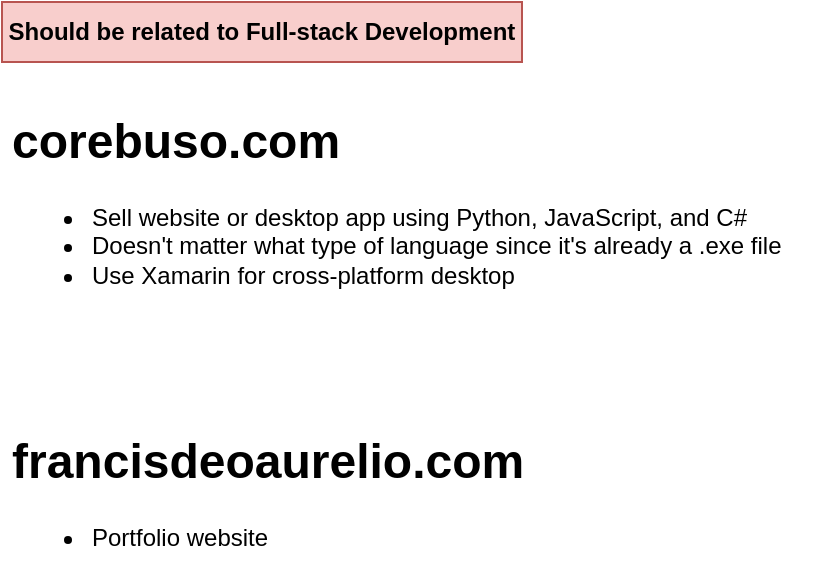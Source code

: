 <mxfile version="22.1.15" type="github" pages="3">
  <diagram name="Objectives" id="3u5VsQzHF3F3Hw7q_3oI">
    <mxGraphModel dx="1434" dy="738" grid="1" gridSize="10" guides="1" tooltips="1" connect="1" arrows="1" fold="1" page="1" pageScale="1" pageWidth="1100" pageHeight="850" math="0" shadow="0">
      <root>
        <mxCell id="0" />
        <mxCell id="1" parent="0" />
        <mxCell id="H9bVZPWOiT6HgbieIppK-1" value="&lt;b&gt;Should be related to Full-stack Development&lt;/b&gt;" style="text;html=1;strokeColor=#b85450;fillColor=#f8cecc;align=center;verticalAlign=middle;whiteSpace=wrap;rounded=0;" parent="1" vertex="1">
          <mxGeometry x="50" y="20" width="260" height="30" as="geometry" />
        </mxCell>
        <mxCell id="H9bVZPWOiT6HgbieIppK-7" value="&lt;h1&gt;corebuso.com&lt;/h1&gt;&lt;p&gt;&lt;/p&gt;&lt;ul&gt;&lt;li&gt;&lt;span style=&quot;background-color: initial;&quot;&gt;Sell website or desktop app using Python, JavaScript, and C#&lt;/span&gt;&lt;/li&gt;&lt;li&gt;&lt;span style=&quot;background-color: initial;&quot;&gt;Doesn&#39;t matter what type of language since it&#39;s already a .exe file&lt;/span&gt;&lt;/li&gt;&lt;li&gt;Use Xamarin for cross-platform desktop&amp;nbsp;&lt;/li&gt;&lt;/ul&gt;&lt;p&gt;&lt;/p&gt;" style="text;html=1;strokeColor=none;fillColor=none;spacing=5;spacingTop=-20;whiteSpace=wrap;overflow=hidden;rounded=0;" parent="1" vertex="1">
          <mxGeometry x="50" y="70" width="410" height="110" as="geometry" />
        </mxCell>
        <mxCell id="H9bVZPWOiT6HgbieIppK-8" value="&lt;h1&gt;francisdeoaurelio.com&lt;/h1&gt;&lt;p&gt;&lt;/p&gt;&lt;ul&gt;&lt;li&gt;&lt;span style=&quot;background-color: initial;&quot;&gt;Portfolio website&lt;/span&gt;&lt;/li&gt;&lt;/ul&gt;&lt;p&gt;&lt;/p&gt;" style="text;html=1;strokeColor=none;fillColor=none;spacing=5;spacingTop=-20;whiteSpace=wrap;overflow=hidden;rounded=0;" parent="1" vertex="1">
          <mxGeometry x="50" y="230" width="290" height="80" as="geometry" />
        </mxCell>
      </root>
    </mxGraphModel>
  </diagram>
  <diagram id="tbWQbsrWFqm1WCqGH6VT" name="corebuso.com">
    <mxGraphModel dx="989" dy="532" grid="1" gridSize="10" guides="1" tooltips="1" connect="1" arrows="1" fold="1" page="1" pageScale="1" pageWidth="1100" pageHeight="850" math="0" shadow="0">
      <root>
        <mxCell id="0" />
        <mxCell id="1" parent="0" />
        <mxCell id="FZHY5YGpcPqjupk54qjs-14" value="PAGES" style="swimlane;whiteSpace=wrap;html=1;" vertex="1" parent="1">
          <mxGeometry x="20" y="50" width="200" height="920" as="geometry" />
        </mxCell>
        <mxCell id="FZHY5YGpcPqjupk54qjs-16" value="Home" style="rounded=1;whiteSpace=wrap;html=1;" vertex="1" parent="FZHY5YGpcPqjupk54qjs-14">
          <mxGeometry x="30" y="70" width="120" height="60" as="geometry" />
        </mxCell>
        <mxCell id="FZHY5YGpcPqjupk54qjs-17" value="Products" style="rounded=1;whiteSpace=wrap;html=1;" vertex="1" parent="FZHY5YGpcPqjupk54qjs-14">
          <mxGeometry x="30" y="200" width="120" height="60" as="geometry" />
        </mxCell>
        <mxCell id="FZHY5YGpcPqjupk54qjs-18" value="About" style="rounded=1;whiteSpace=wrap;html=1;" vertex="1" parent="FZHY5YGpcPqjupk54qjs-14">
          <mxGeometry x="30" y="345" width="120" height="60" as="geometry" />
        </mxCell>
        <mxCell id="FZHY5YGpcPqjupk54qjs-15" value="SECTION" style="swimlane;whiteSpace=wrap;html=1;" vertex="1" parent="1">
          <mxGeometry x="220" y="50" width="510" height="920" as="geometry" />
        </mxCell>
        <mxCell id="FZHY5YGpcPqjupk54qjs-20" value="Landing" style="ellipse;whiteSpace=wrap;html=1;" vertex="1" parent="FZHY5YGpcPqjupk54qjs-15">
          <mxGeometry x="80" y="60" width="120" height="80" as="geometry" />
        </mxCell>
        <mxCell id="FZHY5YGpcPqjupk54qjs-21" value="Product Highlight" style="ellipse;whiteSpace=wrap;html=1;" vertex="1" parent="FZHY5YGpcPqjupk54qjs-15">
          <mxGeometry x="80" y="180" width="120" height="80" as="geometry" />
        </mxCell>
        <mxCell id="FZHY5YGpcPqjupk54qjs-24" value="Contact Us" style="ellipse;whiteSpace=wrap;html=1;" vertex="1" parent="FZHY5YGpcPqjupk54qjs-15">
          <mxGeometry x="80" y="295" width="120" height="80" as="geometry" />
        </mxCell>
        <mxCell id="FZHY5YGpcPqjupk54qjs-26" value="List Products" style="ellipse;whiteSpace=wrap;html=1;" vertex="1" parent="FZHY5YGpcPqjupk54qjs-15">
          <mxGeometry x="80" y="420" width="120" height="80" as="geometry" />
        </mxCell>
        <mxCell id="FZHY5YGpcPqjupk54qjs-28" value="Check-out" style="ellipse;whiteSpace=wrap;html=1;" vertex="1" parent="FZHY5YGpcPqjupk54qjs-15">
          <mxGeometry x="80" y="530" width="120" height="80" as="geometry" />
        </mxCell>
        <mxCell id="FZHY5YGpcPqjupk54qjs-29" value="Contact Us" style="ellipse;whiteSpace=wrap;html=1;" vertex="1" parent="FZHY5YGpcPqjupk54qjs-15">
          <mxGeometry x="80" y="650" width="120" height="80" as="geometry" />
        </mxCell>
        <mxCell id="FZHY5YGpcPqjupk54qjs-32" value="Developer Portfolio" style="ellipse;whiteSpace=wrap;html=1;" vertex="1" parent="FZHY5YGpcPqjupk54qjs-15">
          <mxGeometry x="80" y="770" width="120" height="80" as="geometry" />
        </mxCell>
        <mxCell id="FZHY5YGpcPqjupk54qjs-31" style="edgeStyle=orthogonalEdgeStyle;rounded=0;orthogonalLoop=1;jettySize=auto;html=1;exitX=1;exitY=0.5;exitDx=0;exitDy=0;entryX=0;entryY=0.5;entryDx=0;entryDy=0;" edge="1" parent="FZHY5YGpcPqjupk54qjs-15">
          <mxGeometry relative="1" as="geometry">
            <mxPoint x="-50" y="230.0" as="sourcePoint" />
            <mxPoint x="80.0" y="690" as="targetPoint" />
            <Array as="points">
              <mxPoint x="20" y="230" />
              <mxPoint x="20" y="690" />
            </Array>
          </mxGeometry>
        </mxCell>
        <mxCell id="FZHY5YGpcPqjupk54qjs-22" style="edgeStyle=orthogonalEdgeStyle;rounded=0;orthogonalLoop=1;jettySize=auto;html=1;exitX=1;exitY=0.5;exitDx=0;exitDy=0;entryX=0;entryY=0.5;entryDx=0;entryDy=0;" edge="1" parent="1" source="FZHY5YGpcPqjupk54qjs-16" target="FZHY5YGpcPqjupk54qjs-20">
          <mxGeometry relative="1" as="geometry" />
        </mxCell>
        <mxCell id="FZHY5YGpcPqjupk54qjs-23" style="edgeStyle=orthogonalEdgeStyle;rounded=0;orthogonalLoop=1;jettySize=auto;html=1;entryX=0;entryY=0.5;entryDx=0;entryDy=0;" edge="1" parent="1" target="FZHY5YGpcPqjupk54qjs-21">
          <mxGeometry relative="1" as="geometry">
            <mxPoint x="170" y="150" as="sourcePoint" />
            <Array as="points">
              <mxPoint x="260" y="150" />
              <mxPoint x="260" y="270" />
            </Array>
          </mxGeometry>
        </mxCell>
        <mxCell id="FZHY5YGpcPqjupk54qjs-25" style="edgeStyle=orthogonalEdgeStyle;rounded=0;orthogonalLoop=1;jettySize=auto;html=1;exitX=1;exitY=0.5;exitDx=0;exitDy=0;entryX=0;entryY=0.5;entryDx=0;entryDy=0;" edge="1" parent="1" source="FZHY5YGpcPqjupk54qjs-16" target="FZHY5YGpcPqjupk54qjs-24">
          <mxGeometry relative="1" as="geometry">
            <Array as="points">
              <mxPoint x="260" y="150" />
              <mxPoint x="260" y="385" />
            </Array>
          </mxGeometry>
        </mxCell>
        <mxCell id="FZHY5YGpcPqjupk54qjs-27" style="edgeStyle=orthogonalEdgeStyle;rounded=0;orthogonalLoop=1;jettySize=auto;html=1;exitX=1;exitY=0.5;exitDx=0;exitDy=0;entryX=0;entryY=0.5;entryDx=0;entryDy=0;" edge="1" parent="1" source="FZHY5YGpcPqjupk54qjs-17" target="FZHY5YGpcPqjupk54qjs-26">
          <mxGeometry relative="1" as="geometry">
            <Array as="points">
              <mxPoint x="240" y="280" />
              <mxPoint x="240" y="510" />
            </Array>
          </mxGeometry>
        </mxCell>
        <mxCell id="FZHY5YGpcPqjupk54qjs-30" style="edgeStyle=orthogonalEdgeStyle;rounded=0;orthogonalLoop=1;jettySize=auto;html=1;exitX=1;exitY=0.5;exitDx=0;exitDy=0;entryX=0;entryY=0.5;entryDx=0;entryDy=0;" edge="1" parent="1" source="FZHY5YGpcPqjupk54qjs-17" target="FZHY5YGpcPqjupk54qjs-28">
          <mxGeometry relative="1" as="geometry">
            <Array as="points">
              <mxPoint x="240" y="280" />
              <mxPoint x="240" y="620" />
            </Array>
          </mxGeometry>
        </mxCell>
        <mxCell id="FZHY5YGpcPqjupk54qjs-33" style="edgeStyle=orthogonalEdgeStyle;rounded=0;orthogonalLoop=1;jettySize=auto;html=1;exitX=1;exitY=0.5;exitDx=0;exitDy=0;entryX=0;entryY=0.5;entryDx=0;entryDy=0;" edge="1" parent="1" source="FZHY5YGpcPqjupk54qjs-18" target="FZHY5YGpcPqjupk54qjs-32">
          <mxGeometry relative="1" as="geometry" />
        </mxCell>
      </root>
    </mxGraphModel>
  </diagram>
  <diagram id="yMeGodYp9_F81Ojh0Cwp" name="Business Plan">
    <mxGraphModel dx="797" dy="410" grid="1" gridSize="10" guides="1" tooltips="1" connect="1" arrows="1" fold="1" page="1" pageScale="1" pageWidth="1100" pageHeight="850" math="0" shadow="0">
      <root>
        <mxCell id="0" />
        <mxCell id="1" parent="0" />
        <mxCell id="8BFnfz-Po4wNiQFufICq-6" value="Business Plan" style="shape=table;startSize=30;container=1;collapsible=0;childLayout=tableLayout;strokeColor=default;fontSize=16;" vertex="1" parent="1">
          <mxGeometry x="30" y="100" width="670" height="270" as="geometry" />
        </mxCell>
        <mxCell id="8BFnfz-Po4wNiQFufICq-7" value="" style="shape=tableRow;horizontal=0;startSize=0;swimlaneHead=0;swimlaneBody=0;strokeColor=inherit;top=0;left=0;bottom=0;right=0;collapsible=0;dropTarget=0;fillColor=none;points=[[0,0.5],[1,0.5]];portConstraint=eastwest;fontSize=16;" vertex="1" parent="8BFnfz-Po4wNiQFufICq-6">
          <mxGeometry y="30" width="670" height="40" as="geometry" />
        </mxCell>
        <mxCell id="8BFnfz-Po4wNiQFufICq-8" value="Company Description" style="shape=partialRectangle;html=1;whiteSpace=wrap;connectable=0;strokeColor=inherit;overflow=hidden;fillColor=none;top=0;left=0;bottom=0;right=0;pointerEvents=1;fontSize=16;" vertex="1" parent="8BFnfz-Po4wNiQFufICq-7">
          <mxGeometry width="230" height="40" as="geometry">
            <mxRectangle width="230" height="40" as="alternateBounds" />
          </mxGeometry>
        </mxCell>
        <mxCell id="8BFnfz-Po4wNiQFufICq-9" value="" style="shape=partialRectangle;html=1;whiteSpace=wrap;connectable=0;strokeColor=inherit;overflow=hidden;fillColor=none;top=0;left=0;bottom=0;right=0;pointerEvents=1;fontSize=16;align=left;" vertex="1" parent="8BFnfz-Po4wNiQFufICq-7">
          <mxGeometry x="230" width="440" height="40" as="geometry">
            <mxRectangle width="440" height="40" as="alternateBounds" />
          </mxGeometry>
        </mxCell>
        <mxCell id="8BFnfz-Po4wNiQFufICq-11" value="" style="shape=tableRow;horizontal=0;startSize=0;swimlaneHead=0;swimlaneBody=0;strokeColor=inherit;top=0;left=0;bottom=0;right=0;collapsible=0;dropTarget=0;fillColor=none;points=[[0,0.5],[1,0.5]];portConstraint=eastwest;fontSize=16;" vertex="1" parent="8BFnfz-Po4wNiQFufICq-6">
          <mxGeometry y="70" width="670" height="40" as="geometry" />
        </mxCell>
        <mxCell id="8BFnfz-Po4wNiQFufICq-12" value="Employees" style="shape=partialRectangle;html=1;whiteSpace=wrap;connectable=0;strokeColor=inherit;overflow=hidden;fillColor=none;top=0;left=0;bottom=0;right=0;pointerEvents=1;fontSize=16;" vertex="1" parent="8BFnfz-Po4wNiQFufICq-11">
          <mxGeometry width="230" height="40" as="geometry">
            <mxRectangle width="230" height="40" as="alternateBounds" />
          </mxGeometry>
        </mxCell>
        <mxCell id="8BFnfz-Po4wNiQFufICq-13" value="" style="shape=partialRectangle;html=1;whiteSpace=wrap;connectable=0;strokeColor=inherit;overflow=hidden;fillColor=none;top=0;left=0;bottom=0;right=0;pointerEvents=1;fontSize=16;align=left;" vertex="1" parent="8BFnfz-Po4wNiQFufICq-11">
          <mxGeometry x="230" width="440" height="40" as="geometry">
            <mxRectangle width="440" height="40" as="alternateBounds" />
          </mxGeometry>
        </mxCell>
        <mxCell id="8BFnfz-Po4wNiQFufICq-15" value="" style="shape=tableRow;horizontal=0;startSize=0;swimlaneHead=0;swimlaneBody=0;strokeColor=inherit;top=0;left=0;bottom=0;right=0;collapsible=0;dropTarget=0;fillColor=none;points=[[0,0.5],[1,0.5]];portConstraint=eastwest;fontSize=16;" vertex="1" parent="8BFnfz-Po4wNiQFufICq-6">
          <mxGeometry y="110" width="670" height="40" as="geometry" />
        </mxCell>
        <mxCell id="8BFnfz-Po4wNiQFufICq-16" value="Legal Structure" style="shape=partialRectangle;html=1;whiteSpace=wrap;connectable=0;strokeColor=inherit;overflow=hidden;fillColor=none;top=0;left=0;bottom=0;right=0;pointerEvents=1;fontSize=16;" vertex="1" parent="8BFnfz-Po4wNiQFufICq-15">
          <mxGeometry width="230" height="40" as="geometry">
            <mxRectangle width="230" height="40" as="alternateBounds" />
          </mxGeometry>
        </mxCell>
        <mxCell id="8BFnfz-Po4wNiQFufICq-17" value="Sole proprietorship" style="shape=partialRectangle;html=1;whiteSpace=wrap;connectable=0;strokeColor=inherit;overflow=hidden;fillColor=none;top=0;left=0;bottom=0;right=0;pointerEvents=1;fontSize=16;align=left;" vertex="1" parent="8BFnfz-Po4wNiQFufICq-15">
          <mxGeometry x="230" width="440" height="40" as="geometry">
            <mxRectangle width="440" height="40" as="alternateBounds" />
          </mxGeometry>
        </mxCell>
        <mxCell id="8BFnfz-Po4wNiQFufICq-19" style="shape=tableRow;horizontal=0;startSize=0;swimlaneHead=0;swimlaneBody=0;strokeColor=inherit;top=0;left=0;bottom=0;right=0;collapsible=0;dropTarget=0;fillColor=none;points=[[0,0.5],[1,0.5]];portConstraint=eastwest;fontSize=16;" vertex="1" parent="8BFnfz-Po4wNiQFufICq-6">
          <mxGeometry y="150" width="670" height="40" as="geometry" />
        </mxCell>
        <mxCell id="8BFnfz-Po4wNiQFufICq-20" value="Service Offered" style="shape=partialRectangle;html=1;whiteSpace=wrap;connectable=0;strokeColor=inherit;overflow=hidden;fillColor=none;top=0;left=0;bottom=0;right=0;pointerEvents=1;fontSize=16;" vertex="1" parent="8BFnfz-Po4wNiQFufICq-19">
          <mxGeometry width="230" height="40" as="geometry">
            <mxRectangle width="230" height="40" as="alternateBounds" />
          </mxGeometry>
        </mxCell>
        <mxCell id="8BFnfz-Po4wNiQFufICq-21" value="Web or Desktop Applition" style="shape=partialRectangle;html=1;whiteSpace=wrap;connectable=0;strokeColor=inherit;overflow=hidden;fillColor=none;top=0;left=0;bottom=0;right=0;pointerEvents=1;fontSize=16;align=left;" vertex="1" parent="8BFnfz-Po4wNiQFufICq-19">
          <mxGeometry x="230" width="440" height="40" as="geometry">
            <mxRectangle width="440" height="40" as="alternateBounds" />
          </mxGeometry>
        </mxCell>
        <mxCell id="8BFnfz-Po4wNiQFufICq-22" style="shape=tableRow;horizontal=0;startSize=0;swimlaneHead=0;swimlaneBody=0;strokeColor=inherit;top=0;left=0;bottom=0;right=0;collapsible=0;dropTarget=0;fillColor=none;points=[[0,0.5],[1,0.5]];portConstraint=eastwest;fontSize=16;" vertex="1" parent="8BFnfz-Po4wNiQFufICq-6">
          <mxGeometry y="190" width="670" height="40" as="geometry" />
        </mxCell>
        <mxCell id="8BFnfz-Po4wNiQFufICq-23" value="Types of Customer" style="shape=partialRectangle;html=1;whiteSpace=wrap;connectable=0;strokeColor=inherit;overflow=hidden;fillColor=none;top=0;left=0;bottom=0;right=0;pointerEvents=1;fontSize=16;" vertex="1" parent="8BFnfz-Po4wNiQFufICq-22">
          <mxGeometry width="230" height="40" as="geometry">
            <mxRectangle width="230" height="40" as="alternateBounds" />
          </mxGeometry>
        </mxCell>
        <mxCell id="8BFnfz-Po4wNiQFufICq-24" value="Small to medium business owners" style="shape=partialRectangle;html=1;whiteSpace=wrap;connectable=0;strokeColor=inherit;overflow=hidden;fillColor=none;top=0;left=0;bottom=0;right=0;pointerEvents=1;fontSize=16;align=left;" vertex="1" parent="8BFnfz-Po4wNiQFufICq-22">
          <mxGeometry x="230" width="440" height="40" as="geometry">
            <mxRectangle width="440" height="40" as="alternateBounds" />
          </mxGeometry>
        </mxCell>
        <mxCell id="8BFnfz-Po4wNiQFufICq-25" style="shape=tableRow;horizontal=0;startSize=0;swimlaneHead=0;swimlaneBody=0;strokeColor=inherit;top=0;left=0;bottom=0;right=0;collapsible=0;dropTarget=0;fillColor=none;points=[[0,0.5],[1,0.5]];portConstraint=eastwest;fontSize=16;" vertex="1" parent="8BFnfz-Po4wNiQFufICq-6">
          <mxGeometry y="230" width="670" height="40" as="geometry" />
        </mxCell>
        <mxCell id="8BFnfz-Po4wNiQFufICq-26" value="Some Market Analysis" style="shape=partialRectangle;html=1;whiteSpace=wrap;connectable=0;strokeColor=inherit;overflow=hidden;fillColor=none;top=0;left=0;bottom=0;right=0;pointerEvents=1;fontSize=16;" vertex="1" parent="8BFnfz-Po4wNiQFufICq-25">
          <mxGeometry width="230" height="40" as="geometry">
            <mxRectangle width="230" height="40" as="alternateBounds" />
          </mxGeometry>
        </mxCell>
        <mxCell id="8BFnfz-Po4wNiQFufICq-27" style="shape=partialRectangle;html=1;whiteSpace=wrap;connectable=0;strokeColor=inherit;overflow=hidden;fillColor=none;top=0;left=0;bottom=0;right=0;pointerEvents=1;fontSize=16;align=left;" vertex="1" parent="8BFnfz-Po4wNiQFufICq-25">
          <mxGeometry x="230" width="440" height="40" as="geometry">
            <mxRectangle width="440" height="40" as="alternateBounds" />
          </mxGeometry>
        </mxCell>
        <mxCell id="8BFnfz-Po4wNiQFufICq-28" value="Service Offered" style="swimlane;fontStyle=0;childLayout=stackLayout;horizontal=1;startSize=30;horizontalStack=0;resizeParent=1;resizeParentMax=0;resizeLast=0;collapsible=1;marginBottom=0;whiteSpace=wrap;html=1;" vertex="1" parent="1">
          <mxGeometry x="880" y="240" width="140" height="120" as="geometry" />
        </mxCell>
        <mxCell id="8BFnfz-Po4wNiQFufICq-29" value="Item 1" style="text;strokeColor=none;fillColor=none;align=left;verticalAlign=middle;spacingLeft=4;spacingRight=4;overflow=hidden;points=[[0,0.5],[1,0.5]];portConstraint=eastwest;rotatable=0;whiteSpace=wrap;html=1;" vertex="1" parent="8BFnfz-Po4wNiQFufICq-28">
          <mxGeometry y="30" width="140" height="30" as="geometry" />
        </mxCell>
        <mxCell id="8BFnfz-Po4wNiQFufICq-30" value="Item 2" style="text;strokeColor=none;fillColor=none;align=left;verticalAlign=middle;spacingLeft=4;spacingRight=4;overflow=hidden;points=[[0,0.5],[1,0.5]];portConstraint=eastwest;rotatable=0;whiteSpace=wrap;html=1;" vertex="1" parent="8BFnfz-Po4wNiQFufICq-28">
          <mxGeometry y="60" width="140" height="30" as="geometry" />
        </mxCell>
        <mxCell id="8BFnfz-Po4wNiQFufICq-31" value="Item 3" style="text;strokeColor=none;fillColor=none;align=left;verticalAlign=middle;spacingLeft=4;spacingRight=4;overflow=hidden;points=[[0,0.5],[1,0.5]];portConstraint=eastwest;rotatable=0;whiteSpace=wrap;html=1;" vertex="1" parent="8BFnfz-Po4wNiQFufICq-28">
          <mxGeometry y="90" width="140" height="30" as="geometry" />
        </mxCell>
        <mxCell id="8BFnfz-Po4wNiQFufICq-32" style="edgeStyle=orthogonalEdgeStyle;rounded=0;orthogonalLoop=1;jettySize=auto;html=1;exitX=1;exitY=0.5;exitDx=0;exitDy=0;entryX=0.5;entryY=0;entryDx=0;entryDy=0;" edge="1" parent="1" source="8BFnfz-Po4wNiQFufICq-19" target="8BFnfz-Po4wNiQFufICq-28">
          <mxGeometry relative="1" as="geometry" />
        </mxCell>
        <mxCell id="8BFnfz-Po4wNiQFufICq-35" value="&lt;p style=&quot;margin-bottom:0in;margin-top:0in;mso-margin-bottom-alt:&lt;br/&gt;8.0pt;mso-margin-top-alt:0in;mso-add-space:auto;line-height:normal&quot; class=&quot;MsoNormal&quot;&gt;Company Description&lt;/p&gt;&lt;br&gt;&lt;p style=&quot;margin-bottom:0in;margin-bottom:0in;margin-top:0in;&lt;br/&gt;mso-margin-bottom-alt:8.0pt;mso-margin-top-alt:0in;mso-add-space:auto;&lt;br/&gt;line-height:normal&quot; class=&quot;MsoNormal&quot;&gt;Corebuso focuses on creating innovative and user-friendly web and desktop products that empower both businesses and individuals. We offer cutting-edge software solutions that help streamline processes, increase productivity, and improve user experiences.&lt;/p&gt;&lt;br&gt;&lt;p style=&quot;margin-bottom:0in;margin-bottom:0in;margin-top:0in;&lt;br/&gt;mso-margin-bottom-alt:8.0pt;mso-margin-top-alt:0in;mso-add-space:auto;&lt;br/&gt;line-height:normal&quot; class=&quot;MsoNormal&quot;&gt;At Corebuso, we leverage cutting-edge technology and industry best practices to build versatile and scalable apps that meet a variety of demands across many industries. Our skilled development and design teams collaborate seamlessly to create tailor-made solutions that meet the individual requirements of our clients.&lt;/p&gt;&lt;p style=&quot;margin-bottom:0in;margin-bottom:0in;margin-top:0in;&lt;br/&gt;mso-margin-bottom-alt:8.0pt;mso-margin-top-alt:0in;mso-add-space:auto;&lt;br/&gt;line-height:normal&quot; class=&quot;MsoNormal&quot;&gt;&lt;/p&gt;&lt;br&gt;&lt;p style=&quot;margin-bottom:0in;margin-bottom:0in;margin-top:0in;&lt;br/&gt;mso-margin-bottom-alt:8.0pt;mso-margin-top-alt:0in;mso-add-space:auto;&lt;br/&gt;line-height:normal&quot; class=&quot;MsoNormal&quot;&gt;Our Offerings:&lt;/p&gt;&lt;br&gt;&lt;p style=&quot;margin-bottom:0in;margin-bottom:0in;margin-top:0in;&lt;br/&gt;mso-margin-bottom-alt:8.0pt;mso-margin-top-alt:0in;mso-add-space:auto;&lt;br/&gt;line-height:normal&quot; class=&quot;MsoNormal&quot;&gt;Tailored Software Products:&lt;/p&gt;&lt;p style=&quot;margin-bottom:0in;margin-bottom:0in;margin-top:0in;&lt;br/&gt;mso-margin-bottom-alt:8.0pt;mso-margin-top-alt:0in;mso-add-space:auto;&lt;br/&gt;line-height:normal&quot; class=&quot;MsoNormal&quot;&gt;Our custom web and desktop applications are designed to meet certain corporate goals, guaranteeing smooth operation and integration.&lt;/p&gt;&lt;br&gt;&lt;p style=&quot;margin-bottom:0in;margin-bottom:0in;margin-top:0in;&lt;br/&gt;mso-margin-bottom-alt:8.0pt;mso-margin-top-alt:0in;mso-add-space:auto;&lt;br/&gt;line-height:normal&quot; class=&quot;MsoNormal&quot;&gt;User-focused design:&lt;/p&gt;&lt;p style=&quot;margin-bottom:0in;margin-bottom:0in;margin-top:0in;&lt;br/&gt;mso-margin-bottom-alt:8.0pt;mso-margin-top-alt:0in;mso-add-space:auto;&lt;br/&gt;line-height:normal&quot; class=&quot;MsoNormal&quot;&gt;Our emphasis on intuitive design and user experience ensures that programs are not only effective but also user-friendly and visually appealing.&lt;/p&gt;&lt;br&gt;&lt;p style=&quot;margin-bottom:0in;margin-bottom:0in;margin-top:0in;&lt;br/&gt;mso-margin-bottom-alt:8.0pt;mso-margin-top-alt:0in;mso-add-space:auto;&lt;br/&gt;line-height:normal&quot; class=&quot;MsoNormal&quot;&gt;Cutting Edge Technologies:&lt;/p&gt;&lt;span style=&quot;background-color: initial;&quot;&gt;By utilizing cutting-edge frameworks and technologies, we&amp;nbsp;&lt;/span&gt;&lt;span style=&quot;background-color: initial;&quot;&gt;develop software that is resilient, future-ready, and long-lasting.&lt;/span&gt;&lt;span style=&quot;background-color: initial;&quot;&gt;&lt;br&gt;&lt;/span&gt;&lt;br&gt;&lt;p style=&quot;margin-bottom:0in;margin-bottom:0in;margin-top:0in;&lt;br/&gt;mso-margin-bottom-alt:8.0pt;mso-margin-top-alt:0in;mso-add-space:auto;&lt;br/&gt;line-height:normal&quot; class=&quot;MsoNormal&quot;&gt;Customer Service and Upkeep:&lt;/p&gt;&lt;span style=&quot;background-color: initial;&quot;&gt;Beyond development, we offer continuing support and&amp;nbsp;&lt;/span&gt;&lt;span style=&quot;background-color: initial;&quot;&gt;maintenance to guarantee that our clients&#39; applications are efficient and up to&amp;nbsp;&lt;/span&gt;&lt;span style=&quot;background-color: initial;&quot;&gt;date.&lt;/span&gt;&lt;span style=&quot;background-color: initial;&quot;&gt;&lt;br&gt;&lt;/span&gt;&lt;br&gt;&lt;p style=&quot;margin-bottom:0in;margin-bottom:0in;margin-top:0in;&lt;br/&gt;mso-margin-bottom-alt:8.0pt;mso-margin-top-alt:0in;mso-add-space:auto;&lt;br/&gt;line-height:normal&quot; class=&quot;MsoNormal&quot;&gt;Why Choose Us?&lt;/p&gt;&lt;p style=&quot;margin-bottom:0in;margin-bottom:0in;margin-top:0in;&lt;br/&gt;mso-margin-bottom-alt:8.0pt;mso-margin-top-alt:0in;mso-add-space:auto;&lt;br/&gt;line-height:normal&quot; class=&quot;MsoNormal&quot;&gt;&lt;br&gt;&lt;/p&gt;&lt;p style=&quot;margin-bottom:0in;margin-bottom:0in;margin-top:0in;&lt;br/&gt;mso-margin-bottom-alt:8.0pt;mso-margin-top-alt:0in;mso-add-space:auto;&lt;br/&gt;line-height:normal&quot; class=&quot;MsoNormal&quot;&gt;Liability and Confidence:&lt;/p&gt;&lt;span style=&quot;background-color: initial;&quot;&gt;To&amp;nbsp;build long-lasting relationships with our clients,&amp;nbsp;&lt;/span&gt;&lt;span style=&quot;background-color: initial;&quot;&gt;we place a high value on openness, dependability, and our dedication to&lt;/span&gt;&lt;span style=&quot;background-color: initial;&quot;&gt;&lt;br&gt;&lt;/span&gt;&lt;p style=&quot;margin-bottom:0in;margin-bottom:0in;margin-top:0in;&lt;br/&gt;mso-margin-bottom-alt:8.0pt;mso-margin-top-alt:0in;mso-add-space:auto;&lt;br/&gt;line-height:normal&quot; class=&quot;MsoNormal&quot;&gt;delivering great results.&lt;/p&gt;&lt;span style=&quot;background-color: initial;&quot;&gt;&amp;nbsp;&lt;/span&gt;&lt;br&gt;&lt;span style=&quot;background-color: initial;&quot;&gt;Assurance of Quality:&lt;/span&gt;&lt;br&gt;&lt;span style=&quot;background-color: initial;&quot;&gt;Extensive testing and quality assurance procedures ensure&amp;nbsp;&lt;/span&gt;&lt;span style=&quot;background-color: initial;&quot;&gt;that our apps meet the greatest levels of performance, security, and&lt;/span&gt;&lt;span style=&quot;background-color: initial;&quot;&gt;&lt;br&gt;&lt;/span&gt;&lt;p style=&quot;margin-bottom:0in;margin-bottom:0in;margin-top:0in;&lt;br/&gt;mso-margin-bottom-alt:8.0pt;mso-margin-top-alt:0in;mso-add-space:auto;&lt;br/&gt;line-height:normal&quot; class=&quot;MsoNormal&quot;&gt;dependability.&lt;/p&gt;&lt;br&gt;&lt;p style=&quot;margin-bottom:0in;margin-bottom:0in;margin-top:0in;&lt;br/&gt;mso-margin-bottom-alt:8.0pt;mso-margin-top-alt:0in;mso-add-space:auto;&lt;br/&gt;line-height:normal&quot; class=&quot;MsoNormal&quot;&gt;Client-Centered Approach:&lt;/p&gt;&lt;span style=&quot;background-color: initial;&quot;&gt;Our collaborative approach incorporates customers at all&amp;nbsp;&lt;/span&gt;&lt;span style=&quot;background-color: initial;&quot;&gt;stages, ensuring that their vision is effortlessly integrated into the final&lt;/span&gt;&lt;span style=&quot;background-color: initial;&quot;&gt;&lt;br&gt;&lt;/span&gt;&lt;p style=&quot;margin-bottom:0in;margin-bottom:0in;margin-top:0in;&lt;br/&gt;mso-margin-bottom-alt:8.0pt;mso-margin-top-alt:0in;mso-add-space:auto;&lt;br/&gt;line-height:normal&quot; class=&quot;MsoNormal&quot;&gt;product.&lt;/p&gt;&lt;br&gt;&lt;p style=&quot;margin-bottom:0in;margin-bottom:0in;margin-top:0in;&lt;br/&gt;mso-margin-bottom-alt:8.0pt;mso-margin-top-alt:0in;mso-add-space:auto;&lt;br/&gt;line-height:normal&quot; class=&quot;MsoNormal&quot;&gt;Continuous Improvement:&lt;/p&gt;&lt;span style=&quot;background-color: initial;&quot;&gt;Our commitment to perpetual innovation and enhancement&amp;nbsp;&lt;/span&gt;&lt;span style=&quot;background-color: initial;&quot;&gt;means that we adapt to the ever-changing technical environment to provide&amp;nbsp;&lt;/span&gt;&lt;span style=&quot;background-color: initial;&quot;&gt;unmatched solutions.&lt;/span&gt;&lt;span style=&quot;background-color: initial;&quot;&gt;&lt;br&gt;&lt;/span&gt;&lt;span style=&quot;background-color: initial;&quot;&gt;&lt;br&gt;Industries Served:&lt;/span&gt;&lt;br&gt;&lt;span style=&quot;background-color: initial;&quot;&gt;We provide solutions to a wide range of industries, such as&amp;nbsp;&lt;/span&gt;&lt;span style=&quot;background-color: initial;&quot;&gt;finance, healthcare, education, e-commerce, entertainment, and more. Our&amp;nbsp;&lt;/span&gt;&lt;span style=&quot;background-color: initial;&quot;&gt;dedication lies in providing innovative software solutions that promote&amp;nbsp;&lt;/span&gt;&lt;span style=&quot;background-color: initial;&quot;&gt;expansion and achievement in diverse industries.&lt;/span&gt;&lt;span style=&quot;background-color: initial;&quot;&gt;&lt;br&gt;&lt;/span&gt;" style="text;html=1;strokeColor=#82b366;fillColor=#d5e8d4;align=left;verticalAlign=middle;whiteSpace=wrap;rounded=0;" vertex="1" parent="1">
          <mxGeometry x="1100" y="20" width="930" height="655" as="geometry" />
        </mxCell>
        <mxCell id="8BFnfz-Po4wNiQFufICq-36" style="edgeStyle=orthogonalEdgeStyle;rounded=0;orthogonalLoop=1;jettySize=auto;html=1;exitX=1;exitY=0.5;exitDx=0;exitDy=0;" edge="1" parent="1" source="8BFnfz-Po4wNiQFufICq-7" target="8BFnfz-Po4wNiQFufICq-35">
          <mxGeometry relative="1" as="geometry">
            <Array as="points">
              <mxPoint x="1010" y="150" />
              <mxPoint x="1010" y="150" />
            </Array>
          </mxGeometry>
        </mxCell>
      </root>
    </mxGraphModel>
  </diagram>
</mxfile>
